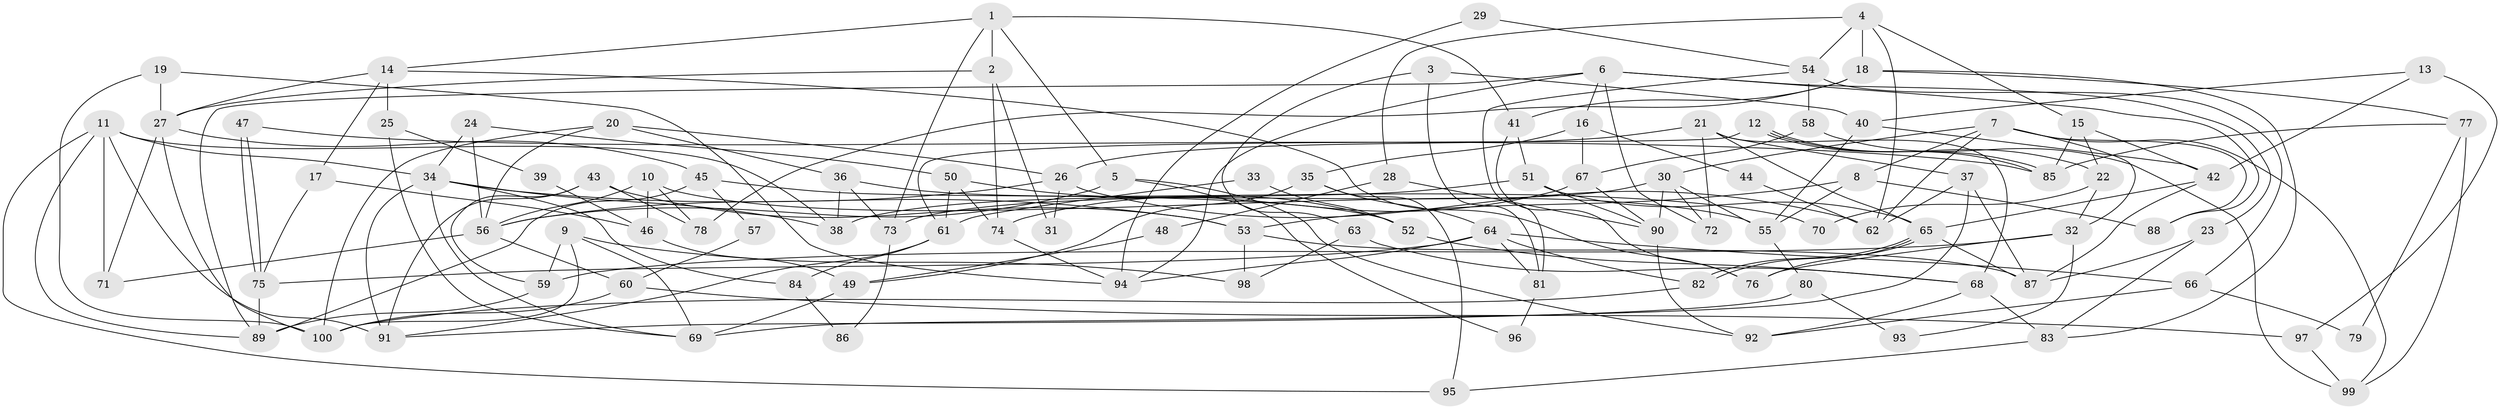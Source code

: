 // Generated by graph-tools (version 1.1) at 2025/38/02/21/25 10:38:59]
// undirected, 100 vertices, 200 edges
graph export_dot {
graph [start="1"]
  node [color=gray90,style=filled];
  1;
  2;
  3;
  4;
  5;
  6;
  7;
  8;
  9;
  10;
  11;
  12;
  13;
  14;
  15;
  16;
  17;
  18;
  19;
  20;
  21;
  22;
  23;
  24;
  25;
  26;
  27;
  28;
  29;
  30;
  31;
  32;
  33;
  34;
  35;
  36;
  37;
  38;
  39;
  40;
  41;
  42;
  43;
  44;
  45;
  46;
  47;
  48;
  49;
  50;
  51;
  52;
  53;
  54;
  55;
  56;
  57;
  58;
  59;
  60;
  61;
  62;
  63;
  64;
  65;
  66;
  67;
  68;
  69;
  70;
  71;
  72;
  73;
  74;
  75;
  76;
  77;
  78;
  79;
  80;
  81;
  82;
  83;
  84;
  85;
  86;
  87;
  88;
  89;
  90;
  91;
  92;
  93;
  94;
  95;
  96;
  97;
  98;
  99;
  100;
  1 -- 14;
  1 -- 5;
  1 -- 2;
  1 -- 41;
  1 -- 73;
  2 -- 27;
  2 -- 31;
  2 -- 74;
  3 -- 63;
  3 -- 81;
  3 -- 40;
  4 -- 18;
  4 -- 15;
  4 -- 28;
  4 -- 54;
  4 -- 62;
  5 -- 56;
  5 -- 92;
  5 -- 96;
  6 -- 88;
  6 -- 72;
  6 -- 16;
  6 -- 23;
  6 -- 89;
  6 -- 94;
  7 -- 62;
  7 -- 30;
  7 -- 8;
  7 -- 32;
  7 -- 88;
  7 -- 99;
  8 -- 53;
  8 -- 55;
  8 -- 88;
  9 -- 69;
  9 -- 100;
  9 -- 59;
  9 -- 98;
  10 -- 55;
  10 -- 56;
  10 -- 46;
  10 -- 78;
  11 -- 89;
  11 -- 71;
  11 -- 34;
  11 -- 38;
  11 -- 91;
  11 -- 95;
  12 -- 22;
  12 -- 85;
  12 -- 85;
  12 -- 61;
  13 -- 40;
  13 -- 42;
  13 -- 97;
  14 -- 76;
  14 -- 17;
  14 -- 25;
  14 -- 27;
  15 -- 42;
  15 -- 85;
  15 -- 22;
  16 -- 35;
  16 -- 44;
  16 -- 67;
  17 -- 46;
  17 -- 75;
  18 -- 78;
  18 -- 41;
  18 -- 77;
  18 -- 83;
  19 -- 94;
  19 -- 27;
  19 -- 100;
  20 -- 56;
  20 -- 100;
  20 -- 26;
  20 -- 36;
  21 -- 65;
  21 -- 68;
  21 -- 26;
  21 -- 37;
  21 -- 72;
  22 -- 32;
  22 -- 70;
  23 -- 87;
  23 -- 83;
  24 -- 50;
  24 -- 34;
  24 -- 56;
  25 -- 69;
  25 -- 39;
  26 -- 31;
  26 -- 56;
  26 -- 62;
  27 -- 45;
  27 -- 71;
  27 -- 100;
  28 -- 90;
  28 -- 48;
  29 -- 94;
  29 -- 54;
  30 -- 38;
  30 -- 55;
  30 -- 72;
  30 -- 90;
  32 -- 76;
  32 -- 59;
  32 -- 93;
  33 -- 61;
  33 -- 52;
  34 -- 53;
  34 -- 38;
  34 -- 69;
  34 -- 84;
  34 -- 91;
  35 -- 95;
  35 -- 64;
  35 -- 49;
  36 -- 38;
  36 -- 70;
  36 -- 73;
  37 -- 62;
  37 -- 69;
  37 -- 87;
  39 -- 46;
  40 -- 42;
  40 -- 55;
  41 -- 51;
  41 -- 76;
  42 -- 65;
  42 -- 87;
  43 -- 91;
  43 -- 59;
  43 -- 53;
  43 -- 78;
  44 -- 62;
  45 -- 89;
  45 -- 52;
  45 -- 57;
  46 -- 49;
  47 -- 75;
  47 -- 75;
  47 -- 85;
  48 -- 49;
  49 -- 69;
  50 -- 74;
  50 -- 61;
  50 -- 52;
  51 -- 90;
  51 -- 73;
  51 -- 65;
  52 -- 68;
  53 -- 87;
  53 -- 98;
  54 -- 58;
  54 -- 66;
  54 -- 81;
  55 -- 80;
  56 -- 60;
  56 -- 71;
  57 -- 60;
  58 -- 67;
  58 -- 99;
  59 -- 89;
  60 -- 100;
  60 -- 97;
  61 -- 91;
  61 -- 84;
  63 -- 98;
  63 -- 68;
  64 -- 75;
  64 -- 82;
  64 -- 66;
  64 -- 81;
  64 -- 94;
  65 -- 82;
  65 -- 82;
  65 -- 76;
  65 -- 87;
  66 -- 79;
  66 -- 92;
  67 -- 74;
  67 -- 90;
  68 -- 92;
  68 -- 83;
  73 -- 86;
  74 -- 94;
  75 -- 89;
  77 -- 99;
  77 -- 79;
  77 -- 85;
  80 -- 91;
  80 -- 93;
  81 -- 96;
  82 -- 100;
  83 -- 95;
  84 -- 86;
  90 -- 92;
  97 -- 99;
}
